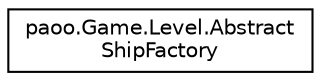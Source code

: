 digraph "Graphical Class Hierarchy"
{
 // LATEX_PDF_SIZE
  edge [fontname="Helvetica",fontsize="10",labelfontname="Helvetica",labelfontsize="10"];
  node [fontname="Helvetica",fontsize="10",shape=record];
  rankdir="LR";
  Node0 [label="paoo.Game.Level.Abstract\lShipFactory",height=0.2,width=0.4,color="black", fillcolor="white", style="filled",URL="$classpaoo_1_1_game_1_1_level_1_1_abstract_ship_factory.html",tooltip=" "];
}
